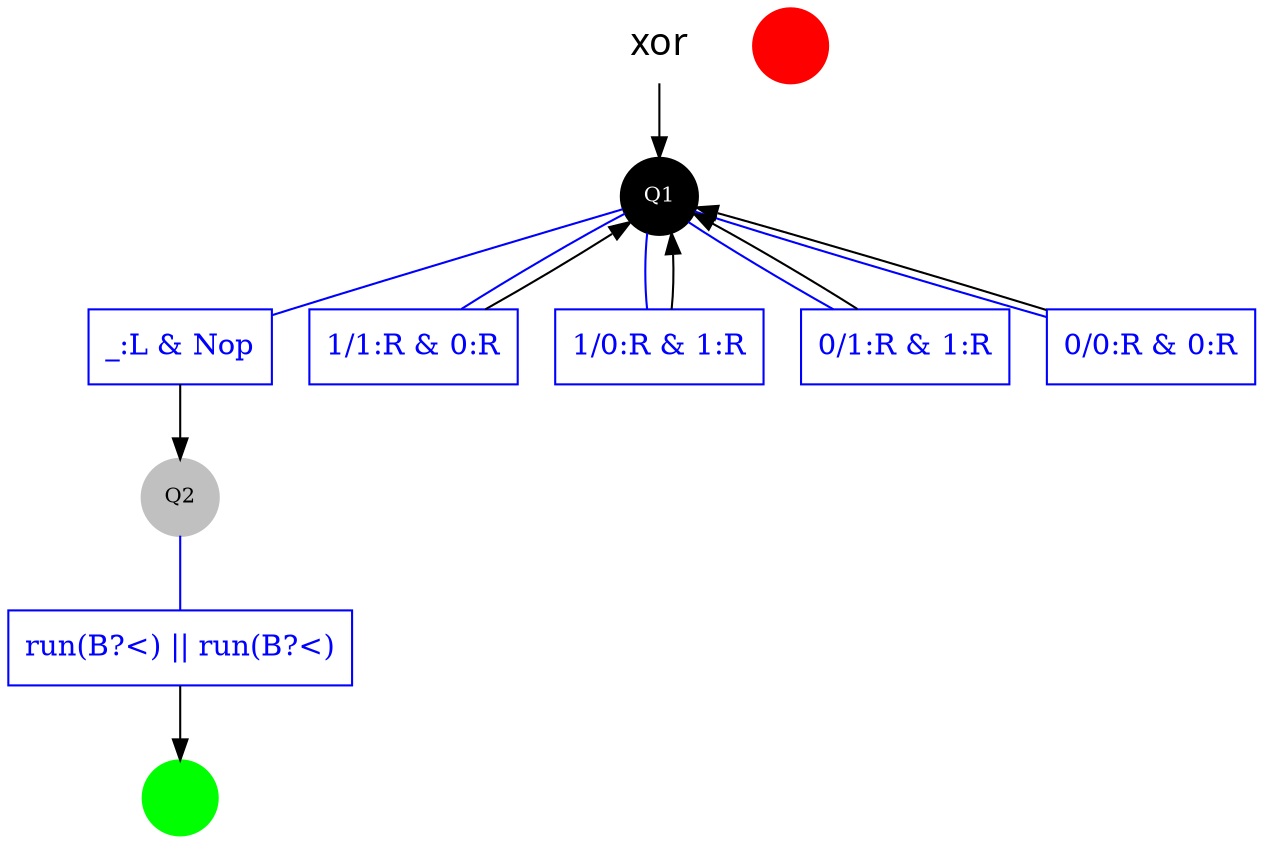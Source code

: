 digraph cfg{
  node [shape=plaintext]; // MACHINE NAME
  "xor" [label="xor",fontname=comic,fontsize=18]
  
 node [shape=circle, fontsize=10]; // STATES
  
 node [peripheries=1, style=filled, color=black, fontcolor=white]; // INITIAL STATES
  "Q1"
  
 node [peripheries=1, style=filled , color=green, fontcolor=green]; // ACCEPTING STATES
  "Q0" [label=""]
  
 node [peripheries=1, style=filled, color=red  , fontcolor=white]; // REJECTING STATES
  "Q-1" [label=""]
  
 node [peripheries=1, style=filled , color=gray, fontcolor=black ]; // OTHER CONTROL STATES
  "Q2"
  
 node [shape=box, peripheries=1, style=solid, color=blue , fontcolor=blue, fontsize=14] // INSTRUCTION NODES
  "Q2_PAR" [label="run(B?<) || run(B?<)"] ;
"Q1__&Nop" [label="_:L & Nop"] ;
"Q1_1&0" [label="1/1:R & 0:R"] ;
"Q1_1&1" [label="1/0:R & 1:R"] ;
"Q1_0&1" [label="0/1:R & 1:R"] ;
"Q1_0&0" [label="0/0:R & 0:R"]
  // TRANSITIONS
  "xor" -> "Q1"
  "Q2"->"Q2_PAR"[label="",dir=none, color=blue] ;
"Q1"->"Q1__&Nop"[label="",dir=none, color=blue] ;
"Q1"->"Q1_1&0"[label="",dir=none, color=blue] ;
"Q1"->"Q1_1&1"[label="",dir=none, color=blue] ;
"Q1"->"Q1_0&1"[label="",dir=none, color=blue] ;
"Q1"->"Q1_0&0"[label="",dir=none, color=blue]
  "Q2_PAR"->"Q0"[label=""] ;
"Q1__&Nop"->"Q2"[label=""] ;
"Q1_1&0"->"Q1"[label=""] ;
"Q1_1&1"->"Q1"[label=""] ;
"Q1_0&1"->"Q1"[label=""] ;
"Q1_0&0"->"Q1"[label=""]
  }